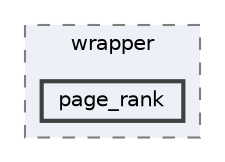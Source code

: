 digraph "search_engine_cpp/wrapper/page_rank"
{
 // LATEX_PDF_SIZE
  bgcolor="transparent";
  edge [fontname=Helvetica,fontsize=10,labelfontname=Helvetica,labelfontsize=10];
  node [fontname=Helvetica,fontsize=10,shape=box,height=0.2,width=0.4];
  compound=true
  subgraph clusterdir_f9b89014f4488e221ff63e47b3900c7d {
    graph [ bgcolor="#edf0f7", pencolor="grey50", label="wrapper", fontname=Helvetica,fontsize=10 style="filled,dashed", URL="dir_f9b89014f4488e221ff63e47b3900c7d.html",tooltip=""]
  dir_e44d1157f48ac03df85b1c29e6f3b5f7 [label="page_rank", fillcolor="#edf0f7", color="grey25", style="filled,bold", URL="dir_e44d1157f48ac03df85b1c29e6f3b5f7.html",tooltip=""];
  }
}
